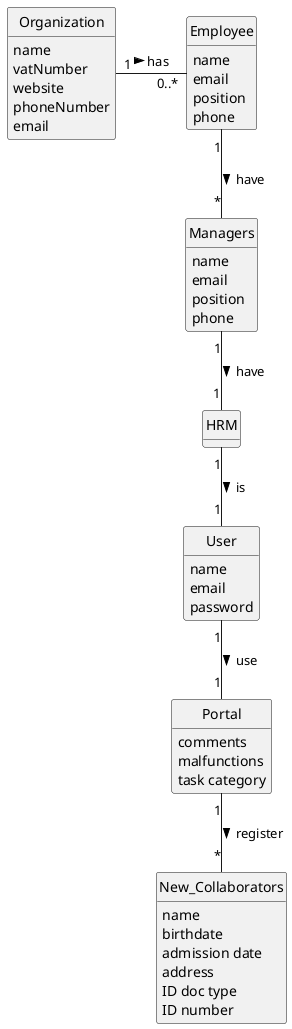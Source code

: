 @startuml
skinparam monochrome true
skinparam packageStyle rectangle
skinparam shadowing false

'left to right direction

skinparam classAttributeIconSize 0

hide circle
hide methods

'title Domain Model

'class Platform {
'  -description
'}

class Organization {
    name
    vatNumber
    website
    phoneNumber
    email
}

class Managers {
    name
    email
    position
    phone
}
class HRM{
}
class New_Collaborators{
    name
    birthdate
    admission date
    address
    contact info (mobile and email)
    ID doc type
    ID number
}
class Employee {
    name
    email
    position
    phone
}
class Portal{
    comments
    malfunctions
    task category
}
class User {
    name
    email
    password
}

'Platform "1" -- "*" Organization : has registered >
'Platform "1" -- "*" Category : defines >
Organization "1" - "0..*" Employee : has >
'Task "*" -- "1" Employee: created by >
Employee "1" -- "*" Managers : have >
Managers "1" -- "1" HRM : have >
HRM "1" -- "1" User: is >
User "1" -- "1" Portal: use >
Portal "1" -- "*" New_Collaborators: register >
'Employee "0..1" -- "1" User: acts as >>
@enduml